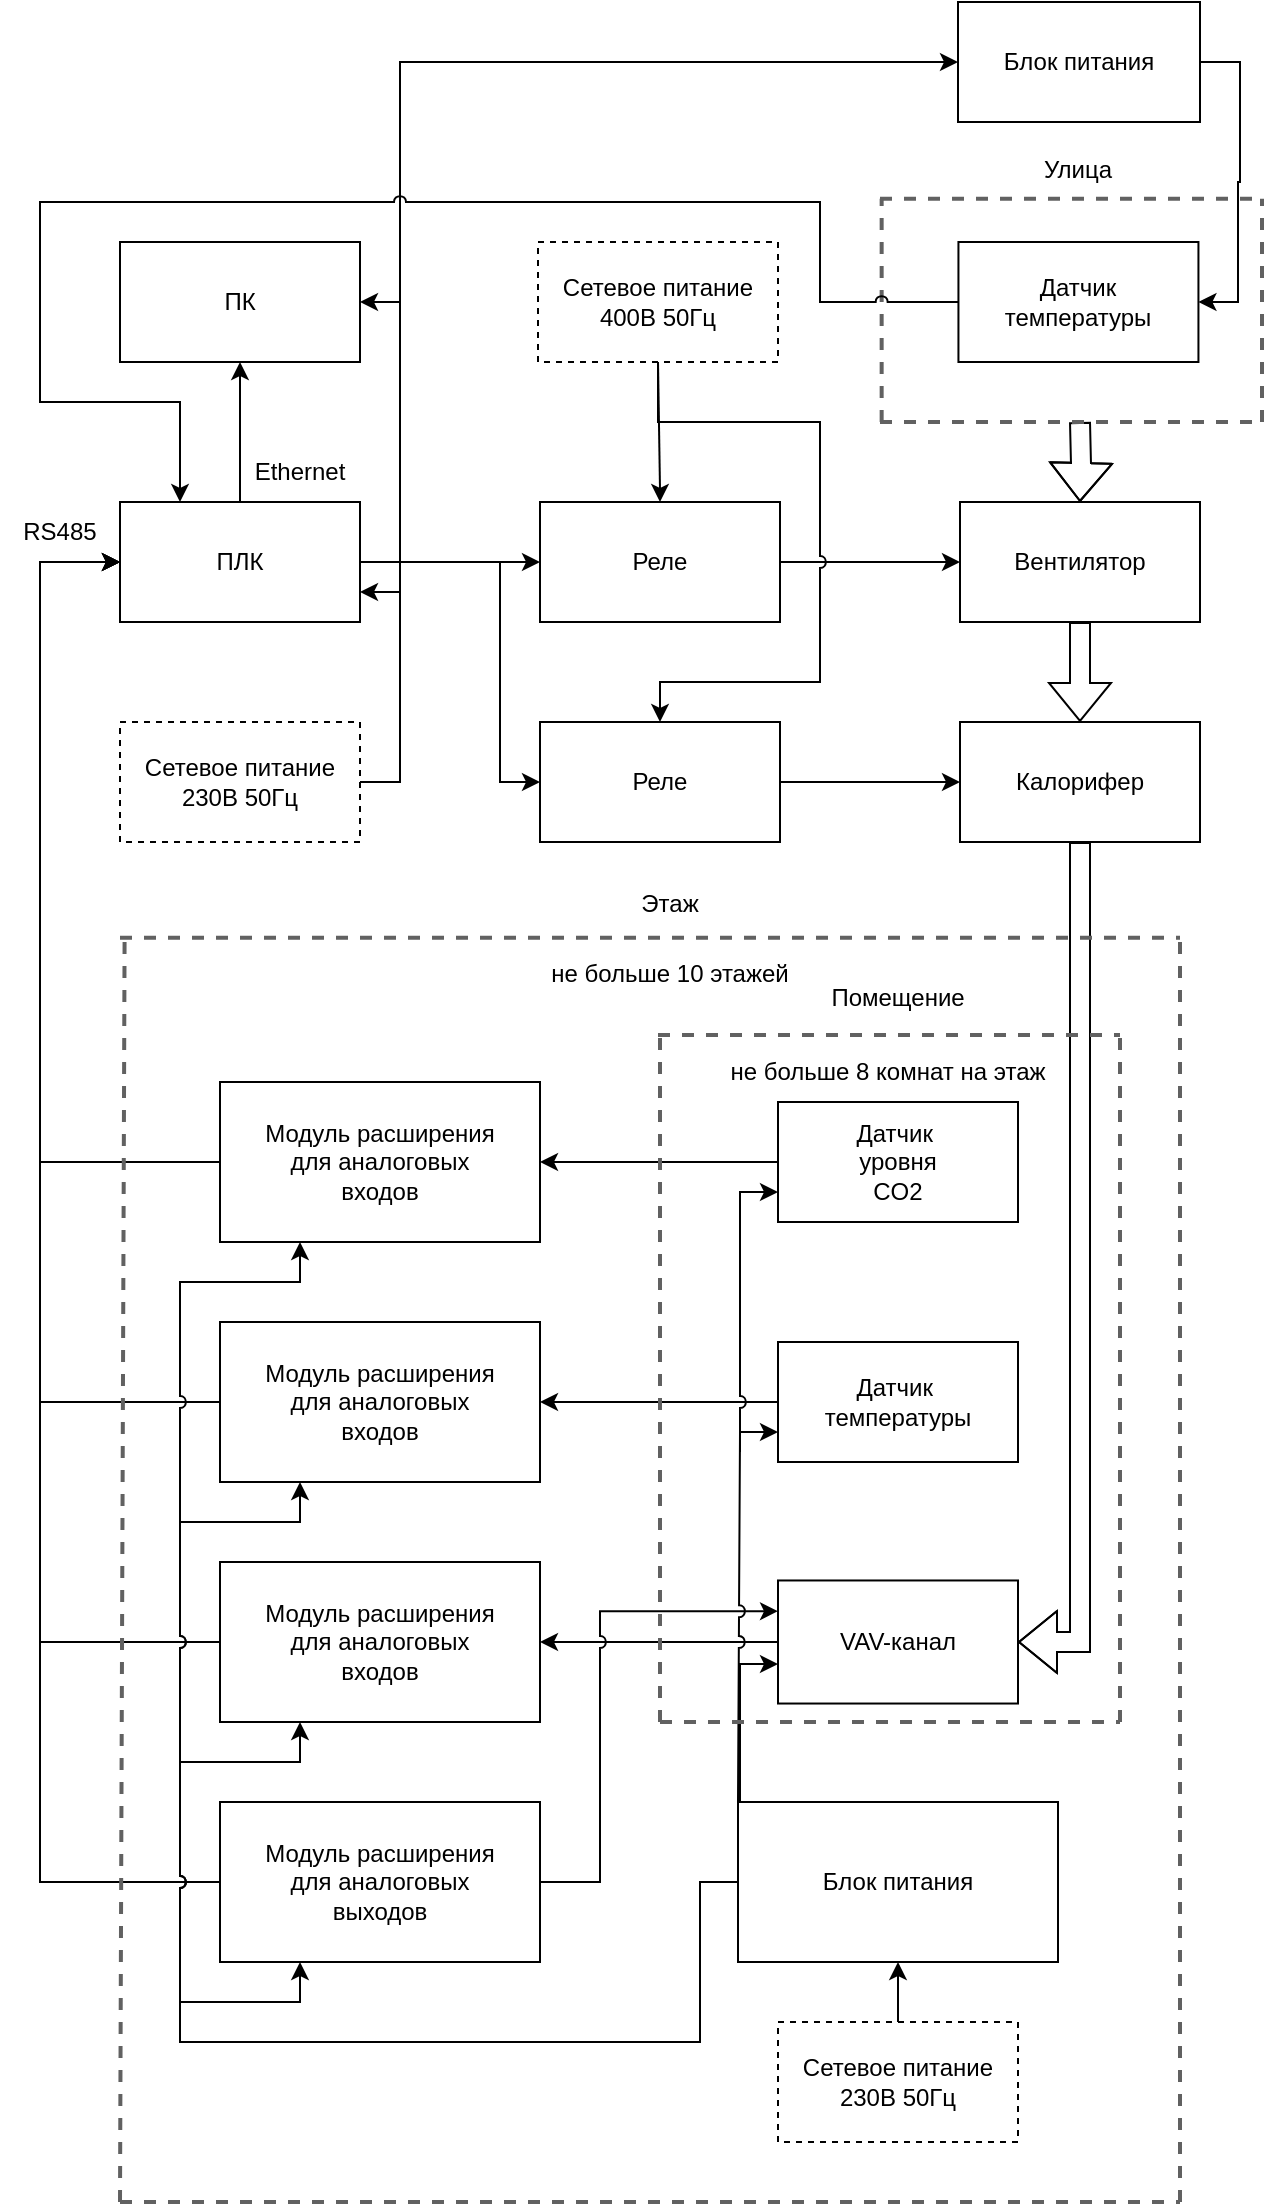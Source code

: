 <mxfile version="26.1.1">
  <diagram name="Страница — 1" id="VP7Cdhn4wz3GhxUYnORn">
    <mxGraphModel dx="1780" dy="1436" grid="1" gridSize="10" guides="1" tooltips="1" connect="1" arrows="1" fold="1" page="1" pageScale="1" pageWidth="827" pageHeight="1169" math="0" shadow="0">
      <root>
        <mxCell id="0" />
        <mxCell id="1" parent="0" />
        <mxCell id="D-MiapyKx8e1A0K96A5I-5" style="edgeStyle=orthogonalEdgeStyle;rounded=0;orthogonalLoop=1;jettySize=auto;html=1;entryX=0;entryY=0.5;entryDx=0;entryDy=0;" parent="1" source="D-MiapyKx8e1A0K96A5I-2" target="wtIJHFrVrS1dJIIdhqPp-2" edge="1">
          <mxGeometry relative="1" as="geometry" />
        </mxCell>
        <mxCell id="8Alac8ccCtyaOnOMJFxT-4" style="edgeStyle=orthogonalEdgeStyle;rounded=0;orthogonalLoop=1;jettySize=auto;html=1;entryX=1;entryY=0.5;entryDx=0;entryDy=0;movable=1;resizable=1;rotatable=1;deletable=1;editable=1;locked=0;connectable=1;" edge="1" parent="1" source="wtIJHFrVrS1dJIIdhqPp-31" target="8Alac8ccCtyaOnOMJFxT-1">
          <mxGeometry relative="1" as="geometry" />
        </mxCell>
        <mxCell id="8Alac8ccCtyaOnOMJFxT-3" style="edgeStyle=orthogonalEdgeStyle;rounded=0;orthogonalLoop=1;jettySize=auto;html=1;entryX=1;entryY=1;entryDx=0;entryDy=0;" edge="1" parent="1" source="8Alac8ccCtyaOnOMJFxT-1" target="wtIJHFrVrS1dJIIdhqPp-105">
          <mxGeometry relative="1" as="geometry">
            <Array as="points">
              <mxPoint x="945" y="854" />
              <mxPoint x="945" y="314" />
            </Array>
          </mxGeometry>
        </mxCell>
        <mxCell id="wtIJHFrVrS1dJIIdhqPp-122" style="edgeStyle=orthogonalEdgeStyle;rounded=0;orthogonalLoop=1;jettySize=auto;html=1;entryX=1;entryY=0.5;entryDx=0;entryDy=0;jumpStyle=none;" parent="1" source="wtIJHFrVrS1dJIIdhqPp-120" target="wtIJHFrVrS1dJIIdhqPp-113" edge="1">
          <mxGeometry relative="1" as="geometry">
            <Array as="points">
              <mxPoint x="1125" y="424" />
              <mxPoint x="1125" y="184" />
            </Array>
          </mxGeometry>
        </mxCell>
        <mxCell id="wtIJHFrVrS1dJIIdhqPp-102" style="edgeStyle=orthogonalEdgeStyle;rounded=0;orthogonalLoop=1;jettySize=auto;html=1;entryX=0;entryY=0.5;entryDx=0;entryDy=0;exitX=0;exitY=0.5;exitDx=0;exitDy=0;" parent="1" source="wtIJHFrVrS1dJIIdhqPp-35" target="wtIJHFrVrS1dJIIdhqPp-101" edge="1">
          <mxGeometry relative="1" as="geometry">
            <Array as="points">
              <mxPoint x="945" y="974" />
              <mxPoint x="945" y="314" />
            </Array>
          </mxGeometry>
        </mxCell>
        <mxCell id="wtIJHFrVrS1dJIIdhqPp-100" style="edgeStyle=orthogonalEdgeStyle;rounded=0;orthogonalLoop=1;jettySize=auto;html=1;entryX=1;entryY=0.5;entryDx=0;entryDy=0;shape=flexArrow;" parent="1" source="wtIJHFrVrS1dJIIdhqPp-1" target="wtIJHFrVrS1dJIIdhqPp-31" edge="1">
          <mxGeometry relative="1" as="geometry">
            <Array as="points">
              <mxPoint x="1465" y="854" />
            </Array>
          </mxGeometry>
        </mxCell>
        <mxCell id="wtIJHFrVrS1dJIIdhqPp-1" value="Калорифер" style="rounded=0;whiteSpace=wrap;html=1;" parent="1" vertex="1">
          <mxGeometry x="1405" y="394" width="120" height="60" as="geometry" />
        </mxCell>
        <mxCell id="wtIJHFrVrS1dJIIdhqPp-99" style="edgeStyle=orthogonalEdgeStyle;rounded=0;orthogonalLoop=1;jettySize=auto;html=1;entryX=0.5;entryY=0;entryDx=0;entryDy=0;shape=flexArrow;" parent="1" source="wtIJHFrVrS1dJIIdhqPp-2" target="wtIJHFrVrS1dJIIdhqPp-1" edge="1">
          <mxGeometry relative="1" as="geometry" />
        </mxCell>
        <mxCell id="wtIJHFrVrS1dJIIdhqPp-140" style="edgeStyle=orthogonalEdgeStyle;rounded=0;orthogonalLoop=1;jettySize=auto;html=1;shape=flexArrow;entryX=0.5;entryY=0;entryDx=0;entryDy=0;" parent="1" target="wtIJHFrVrS1dJIIdhqPp-2" edge="1">
          <mxGeometry relative="1" as="geometry">
            <Array as="points" />
            <mxPoint x="1465" y="244" as="sourcePoint" />
            <mxPoint x="1465" y="334" as="targetPoint" />
          </mxGeometry>
        </mxCell>
        <mxCell id="wtIJHFrVrS1dJIIdhqPp-2" value="Вентилятор" style="rounded=0;whiteSpace=wrap;html=1;" parent="1" vertex="1">
          <mxGeometry x="1405" y="284" width="120" height="60" as="geometry" />
        </mxCell>
        <mxCell id="wtIJHFrVrS1dJIIdhqPp-103" style="edgeStyle=orthogonalEdgeStyle;rounded=0;orthogonalLoop=1;jettySize=auto;html=1;entryX=0;entryY=0.5;entryDx=0;entryDy=0;" parent="1" source="wtIJHFrVrS1dJIIdhqPp-20" target="wtIJHFrVrS1dJIIdhqPp-101" edge="1">
          <mxGeometry relative="1" as="geometry">
            <Array as="points">
              <mxPoint x="945" y="734" />
              <mxPoint x="945" y="314" />
            </Array>
          </mxGeometry>
        </mxCell>
        <mxCell id="wtIJHFrVrS1dJIIdhqPp-104" style="edgeStyle=orthogonalEdgeStyle;rounded=0;orthogonalLoop=1;jettySize=auto;html=1;entryX=0;entryY=0.5;entryDx=0;entryDy=0;" parent="1" source="wtIJHFrVrS1dJIIdhqPp-21" target="wtIJHFrVrS1dJIIdhqPp-101" edge="1">
          <mxGeometry relative="1" as="geometry">
            <Array as="points">
              <mxPoint x="945" y="614" />
              <mxPoint x="945" y="314" />
            </Array>
          </mxGeometry>
        </mxCell>
        <mxCell id="wtIJHFrVrS1dJIIdhqPp-114" style="edgeStyle=orthogonalEdgeStyle;rounded=0;orthogonalLoop=1;jettySize=auto;html=1;entryX=0.5;entryY=1;entryDx=0;entryDy=0;" parent="1" source="wtIJHFrVrS1dJIIdhqPp-101" target="wtIJHFrVrS1dJIIdhqPp-113" edge="1">
          <mxGeometry relative="1" as="geometry">
            <Array as="points">
              <mxPoint x="1045" y="214" />
            </Array>
          </mxGeometry>
        </mxCell>
        <mxCell id="D-MiapyKx8e1A0K96A5I-11" style="edgeStyle=orthogonalEdgeStyle;rounded=0;orthogonalLoop=1;jettySize=auto;html=1;entryX=0;entryY=0.5;entryDx=0;entryDy=0;" parent="1" source="wtIJHFrVrS1dJIIdhqPp-101" target="D-MiapyKx8e1A0K96A5I-2" edge="1">
          <mxGeometry relative="1" as="geometry" />
        </mxCell>
        <mxCell id="D-MiapyKx8e1A0K96A5I-12" style="edgeStyle=orthogonalEdgeStyle;rounded=0;orthogonalLoop=1;jettySize=auto;html=1;entryX=0;entryY=0.5;entryDx=0;entryDy=0;" parent="1" source="wtIJHFrVrS1dJIIdhqPp-101" target="D-MiapyKx8e1A0K96A5I-3" edge="1">
          <mxGeometry relative="1" as="geometry">
            <Array as="points">
              <mxPoint x="1175" y="314" />
              <mxPoint x="1175" y="424" />
            </Array>
          </mxGeometry>
        </mxCell>
        <mxCell id="wtIJHFrVrS1dJIIdhqPp-101" value="ПЛК" style="rounded=0;whiteSpace=wrap;html=1;" parent="1" vertex="1">
          <mxGeometry x="985" y="284" width="120" height="60" as="geometry" />
        </mxCell>
        <mxCell id="wtIJHFrVrS1dJIIdhqPp-105" value="RS485" style="text;html=1;align=center;verticalAlign=middle;whiteSpace=wrap;rounded=0;" parent="1" vertex="1">
          <mxGeometry x="925" y="284" width="60" height="30" as="geometry" />
        </mxCell>
        <mxCell id="wtIJHFrVrS1dJIIdhqPp-113" value="ПК" style="rounded=0;whiteSpace=wrap;html=1;" parent="1" vertex="1">
          <mxGeometry x="985" y="154" width="120" height="60" as="geometry" />
        </mxCell>
        <mxCell id="wtIJHFrVrS1dJIIdhqPp-115" value="Ethernet" style="text;html=1;align=center;verticalAlign=middle;whiteSpace=wrap;rounded=0;" parent="1" vertex="1">
          <mxGeometry x="1045" y="254" width="60" height="30" as="geometry" />
        </mxCell>
        <mxCell id="wtIJHFrVrS1dJIIdhqPp-121" style="edgeStyle=orthogonalEdgeStyle;rounded=0;orthogonalLoop=1;jettySize=auto;html=1;entryX=1;entryY=0.75;entryDx=0;entryDy=0;" parent="1" source="wtIJHFrVrS1dJIIdhqPp-120" target="wtIJHFrVrS1dJIIdhqPp-101" edge="1">
          <mxGeometry relative="1" as="geometry">
            <Array as="points">
              <mxPoint x="1125" y="424" />
              <mxPoint x="1125" y="329" />
            </Array>
          </mxGeometry>
        </mxCell>
        <mxCell id="8Alac8ccCtyaOnOMJFxT-11" style="edgeStyle=orthogonalEdgeStyle;rounded=0;orthogonalLoop=1;jettySize=auto;html=1;entryX=0;entryY=0.5;entryDx=0;entryDy=0;" edge="1" parent="1" source="wtIJHFrVrS1dJIIdhqPp-120" target="8Alac8ccCtyaOnOMJFxT-9">
          <mxGeometry relative="1" as="geometry">
            <Array as="points">
              <mxPoint x="1125" y="424" />
              <mxPoint x="1125" y="64" />
            </Array>
          </mxGeometry>
        </mxCell>
        <mxCell id="wtIJHFrVrS1dJIIdhqPp-120" value="Сетевое питание&lt;div&gt;230В 50Гц&lt;/div&gt;" style="rounded=0;whiteSpace=wrap;html=1;dashed=1;" parent="1" vertex="1">
          <mxGeometry x="985" y="394" width="120" height="60" as="geometry" />
        </mxCell>
        <mxCell id="wtIJHFrVrS1dJIIdhqPp-134" value="" style="group" parent="1" vertex="1" connectable="0">
          <mxGeometry x="1365" y="124" width="191" height="120" as="geometry" />
        </mxCell>
        <mxCell id="wtIJHFrVrS1dJIIdhqPp-135" value="" style="endArrow=none;dashed=1;html=1;strokeWidth=2;rounded=0;strokeColor=#616161;jumpSize=0;jumpStyle=none;endSize=3;startSize=3;" parent="wtIJHFrVrS1dJIIdhqPp-134" edge="1">
          <mxGeometry width="50" height="50" relative="1" as="geometry">
            <mxPoint y="8.372" as="sourcePoint" />
            <mxPoint x="191" y="8.372" as="targetPoint" />
          </mxGeometry>
        </mxCell>
        <mxCell id="wtIJHFrVrS1dJIIdhqPp-136" value="" style="endArrow=none;dashed=1;html=1;strokeWidth=2;rounded=0;strokeColor=#616161;jumpSize=0;jumpStyle=none;endSize=3;startSize=3;" parent="wtIJHFrVrS1dJIIdhqPp-134" edge="1">
          <mxGeometry width="50" height="50" relative="1" as="geometry">
            <mxPoint y="120" as="sourcePoint" />
            <mxPoint x="191" y="120" as="targetPoint" />
          </mxGeometry>
        </mxCell>
        <mxCell id="wtIJHFrVrS1dJIIdhqPp-137" value="" style="endArrow=none;dashed=1;html=1;strokeWidth=2;rounded=0;strokeColor=#616161;jumpSize=0;jumpStyle=none;endSize=3;startSize=3;" parent="wtIJHFrVrS1dJIIdhqPp-134" edge="1">
          <mxGeometry width="50" height="50" relative="1" as="geometry">
            <mxPoint x="191" y="120" as="sourcePoint" />
            <mxPoint x="191" y="8.372" as="targetPoint" />
          </mxGeometry>
        </mxCell>
        <mxCell id="wtIJHFrVrS1dJIIdhqPp-138" value="" style="endArrow=none;dashed=1;html=1;strokeWidth=2;rounded=0;strokeColor=#616161;jumpSize=0;jumpStyle=none;endSize=3;startSize=3;" parent="wtIJHFrVrS1dJIIdhqPp-134" edge="1">
          <mxGeometry width="50" height="50" relative="1" as="geometry">
            <mxPoint x="0.827" y="120" as="sourcePoint" />
            <mxPoint x="0.827" y="8.372" as="targetPoint" />
          </mxGeometry>
        </mxCell>
        <mxCell id="wtIJHFrVrS1dJIIdhqPp-139" value="Улица" style="text;html=1;align=center;verticalAlign=middle;whiteSpace=wrap;rounded=0;" parent="wtIJHFrVrS1dJIIdhqPp-134" vertex="1">
          <mxGeometry x="74.42" y="-20" width="49.61" height="28.37" as="geometry" />
        </mxCell>
        <mxCell id="wtIJHFrVrS1dJIIdhqPp-126" value="Датчик&lt;div&gt;температуры&lt;/div&gt;" style="rounded=0;whiteSpace=wrap;html=1;" parent="wtIJHFrVrS1dJIIdhqPp-134" vertex="1">
          <mxGeometry x="39.22" y="30" width="120" height="60" as="geometry" />
        </mxCell>
        <mxCell id="wtIJHFrVrS1dJIIdhqPp-141" style="edgeStyle=orthogonalEdgeStyle;rounded=0;orthogonalLoop=1;jettySize=auto;html=1;entryX=0.25;entryY=0;entryDx=0;entryDy=0;jumpStyle=arc;exitX=0;exitY=0.5;exitDx=0;exitDy=0;" parent="1" source="wtIJHFrVrS1dJIIdhqPp-126" target="wtIJHFrVrS1dJIIdhqPp-101" edge="1">
          <mxGeometry relative="1" as="geometry">
            <Array as="points">
              <mxPoint x="1335" y="184" />
              <mxPoint x="1335" y="134" />
              <mxPoint x="945" y="134" />
              <mxPoint x="945" y="234" />
              <mxPoint x="1015" y="234" />
            </Array>
            <mxPoint x="1314" y="134" as="sourcePoint" />
          </mxGeometry>
        </mxCell>
        <mxCell id="D-MiapyKx8e1A0K96A5I-6" style="edgeStyle=orthogonalEdgeStyle;rounded=0;orthogonalLoop=1;jettySize=auto;html=1;entryX=0.5;entryY=0;entryDx=0;entryDy=0;jumpStyle=arc;" parent="1" source="wtIJHFrVrS1dJIIdhqPp-144" target="D-MiapyKx8e1A0K96A5I-2" edge="1">
          <mxGeometry relative="1" as="geometry" />
        </mxCell>
        <mxCell id="D-MiapyKx8e1A0K96A5I-7" style="edgeStyle=orthogonalEdgeStyle;rounded=0;orthogonalLoop=1;jettySize=auto;html=1;entryX=0.5;entryY=0;entryDx=0;entryDy=0;jumpStyle=arc;" parent="1" source="wtIJHFrVrS1dJIIdhqPp-144" target="D-MiapyKx8e1A0K96A5I-3" edge="1">
          <mxGeometry relative="1" as="geometry">
            <Array as="points">
              <mxPoint x="1254" y="244" />
              <mxPoint x="1335" y="244" />
              <mxPoint x="1335" y="374" />
              <mxPoint x="1255" y="374" />
            </Array>
          </mxGeometry>
        </mxCell>
        <mxCell id="wtIJHFrVrS1dJIIdhqPp-144" value="Сетевое питание&lt;div&gt;400В 50Гц&lt;/div&gt;" style="rounded=0;whiteSpace=wrap;html=1;dashed=1;" parent="1" vertex="1">
          <mxGeometry x="1194" y="154" width="120" height="60" as="geometry" />
        </mxCell>
        <mxCell id="D-MiapyKx8e1A0K96A5I-2" value="Реле" style="rounded=0;whiteSpace=wrap;html=1;" parent="1" vertex="1">
          <mxGeometry x="1195" y="284" width="120" height="60" as="geometry" />
        </mxCell>
        <mxCell id="D-MiapyKx8e1A0K96A5I-4" style="edgeStyle=orthogonalEdgeStyle;rounded=0;orthogonalLoop=1;jettySize=auto;html=1;entryX=0;entryY=0.5;entryDx=0;entryDy=0;" parent="1" source="D-MiapyKx8e1A0K96A5I-3" target="wtIJHFrVrS1dJIIdhqPp-1" edge="1">
          <mxGeometry relative="1" as="geometry" />
        </mxCell>
        <mxCell id="D-MiapyKx8e1A0K96A5I-3" value="Реле" style="rounded=0;whiteSpace=wrap;html=1;" parent="1" vertex="1">
          <mxGeometry x="1195" y="394" width="120" height="60" as="geometry" />
        </mxCell>
        <mxCell id="wtIJHFrVrS1dJIIdhqPp-40" style="edgeStyle=orthogonalEdgeStyle;rounded=0;orthogonalLoop=1;jettySize=auto;html=1;exitX=0;exitY=0.5;exitDx=0;exitDy=0;entryX=1;entryY=0.5;entryDx=0;entryDy=0;elbow=vertical;movable=1;resizable=1;rotatable=1;deletable=1;editable=1;locked=0;connectable=1;" parent="1" source="wtIJHFrVrS1dJIIdhqPp-29" target="wtIJHFrVrS1dJIIdhqPp-20" edge="1">
          <mxGeometry relative="1" as="geometry">
            <mxPoint x="1205" y="764" as="targetPoint" />
          </mxGeometry>
        </mxCell>
        <mxCell id="wtIJHFrVrS1dJIIdhqPp-20" value="Модуль расширения&lt;div&gt;для аналоговых&lt;/div&gt;&lt;div&gt;входов&lt;/div&gt;" style="rounded=0;whiteSpace=wrap;html=1;container=0;movable=1;resizable=1;rotatable=1;deletable=1;editable=1;locked=0;connectable=1;" parent="1" vertex="1">
          <mxGeometry x="1035" y="694" width="160" height="80" as="geometry" />
        </mxCell>
        <mxCell id="wtIJHFrVrS1dJIIdhqPp-39" style="edgeStyle=orthogonalEdgeStyle;rounded=0;orthogonalLoop=1;jettySize=auto;html=1;exitX=0;exitY=0.5;exitDx=0;exitDy=0;entryX=1;entryY=0.5;entryDx=0;entryDy=0;movable=1;resizable=1;rotatable=1;deletable=1;editable=1;locked=0;connectable=1;" parent="1" source="wtIJHFrVrS1dJIIdhqPp-30" target="wtIJHFrVrS1dJIIdhqPp-21" edge="1">
          <mxGeometry relative="1" as="geometry">
            <mxPoint x="1195" y="654" as="targetPoint" />
          </mxGeometry>
        </mxCell>
        <mxCell id="wtIJHFrVrS1dJIIdhqPp-21" value="Модуль расширения&lt;div&gt;для аналоговых&lt;/div&gt;&lt;div&gt;входов&lt;/div&gt;" style="rounded=0;whiteSpace=wrap;html=1;container=0;movable=1;resizable=1;rotatable=1;deletable=1;editable=1;locked=0;connectable=1;" parent="1" vertex="1">
          <mxGeometry x="1035" y="574" width="160" height="80" as="geometry" />
        </mxCell>
        <mxCell id="wtIJHFrVrS1dJIIdhqPp-29" value="Датчик&amp;nbsp;&lt;div&gt;температуры&lt;/div&gt;" style="rounded=0;whiteSpace=wrap;html=1;container=0;movable=1;resizable=1;rotatable=1;deletable=1;editable=1;locked=0;connectable=1;" parent="1" vertex="1">
          <mxGeometry x="1314" y="704" width="120" height="60" as="geometry" />
        </mxCell>
        <mxCell id="wtIJHFrVrS1dJIIdhqPp-30" value="Датчик&amp;nbsp;&lt;div&gt;уровня&lt;/div&gt;&lt;div&gt;CO2&lt;/div&gt;" style="rounded=0;whiteSpace=wrap;html=1;container=0;movable=1;resizable=1;rotatable=1;deletable=1;editable=1;locked=0;connectable=1;" parent="1" vertex="1">
          <mxGeometry x="1314" y="584" width="120" height="60" as="geometry" />
        </mxCell>
        <mxCell id="wtIJHFrVrS1dJIIdhqPp-73" value="" style="endArrow=classic;html=1;rounded=0;edgeStyle=orthogonalEdgeStyle;entryX=0;entryY=0.75;entryDx=0;entryDy=0;jumpStyle=arc;movable=1;resizable=1;rotatable=1;deletable=1;editable=1;locked=0;connectable=1;" parent="1" target="wtIJHFrVrS1dJIIdhqPp-30" edge="1">
          <mxGeometry relative="1" as="geometry">
            <mxPoint x="1295" y="758.97" as="sourcePoint" />
            <mxPoint x="1275" y="634.97" as="targetPoint" />
            <Array as="points">
              <mxPoint x="1295" y="629" />
            </Array>
          </mxGeometry>
        </mxCell>
        <mxCell id="wtIJHFrVrS1dJIIdhqPp-77" style="edgeStyle=orthogonalEdgeStyle;rounded=0;orthogonalLoop=1;jettySize=auto;html=1;entryX=0.25;entryY=1;entryDx=0;entryDy=0;jumpStyle=arc;exitX=0;exitY=0.5;exitDx=0;exitDy=0;movable=1;resizable=1;rotatable=1;deletable=1;editable=1;locked=0;connectable=1;" parent="1" source="wtIJHFrVrS1dJIIdhqPp-49" target="wtIJHFrVrS1dJIIdhqPp-20" edge="1">
          <mxGeometry relative="1" as="geometry">
            <Array as="points">
              <mxPoint x="1275" y="974" />
              <mxPoint x="1275" y="1054" />
              <mxPoint x="1015" y="1054" />
              <mxPoint x="1015" y="794" />
              <mxPoint x="1075" y="794" />
            </Array>
          </mxGeometry>
        </mxCell>
        <mxCell id="wtIJHFrVrS1dJIIdhqPp-78" style="edgeStyle=orthogonalEdgeStyle;rounded=0;orthogonalLoop=1;jettySize=auto;html=1;entryX=0.25;entryY=1;entryDx=0;entryDy=0;jumpStyle=arc;exitX=0;exitY=0.5;exitDx=0;exitDy=0;movable=1;resizable=1;rotatable=1;deletable=1;editable=1;locked=0;connectable=1;" parent="1" source="wtIJHFrVrS1dJIIdhqPp-49" target="wtIJHFrVrS1dJIIdhqPp-21" edge="1">
          <mxGeometry relative="1" as="geometry">
            <Array as="points">
              <mxPoint x="1275" y="974" />
              <mxPoint x="1275" y="1054" />
              <mxPoint x="1015" y="1054" />
              <mxPoint x="1015" y="674" />
              <mxPoint x="1075" y="674" />
            </Array>
          </mxGeometry>
        </mxCell>
        <mxCell id="wtIJHFrVrS1dJIIdhqPp-87" value="" style="endArrow=none;dashed=1;html=1;strokeWidth=2;rounded=0;strokeColor=#616161;jumpSize=0;jumpStyle=none;endSize=3;startSize=3;movable=1;resizable=1;rotatable=1;deletable=1;editable=1;locked=0;connectable=1;" parent="1" edge="1">
          <mxGeometry width="50" height="50" relative="1" as="geometry">
            <mxPoint x="985" y="501.907" as="sourcePoint" />
            <mxPoint x="1515" y="501.907" as="targetPoint" />
          </mxGeometry>
        </mxCell>
        <mxCell id="wtIJHFrVrS1dJIIdhqPp-88" value="" style="endArrow=none;dashed=1;html=1;strokeWidth=2;rounded=0;strokeColor=#616161;jumpSize=0;jumpStyle=none;endSize=3;startSize=3;movable=1;resizable=1;rotatable=1;deletable=1;editable=1;locked=0;connectable=1;" parent="1" edge="1">
          <mxGeometry width="50" height="50" relative="1" as="geometry">
            <mxPoint x="985" y="1134" as="sourcePoint" />
            <mxPoint x="1515" y="1134" as="targetPoint" />
          </mxGeometry>
        </mxCell>
        <mxCell id="wtIJHFrVrS1dJIIdhqPp-89" value="" style="endArrow=none;dashed=1;html=1;strokeWidth=2;rounded=0;strokeColor=#616161;jumpSize=0;jumpStyle=none;endSize=3;startSize=3;movable=1;resizable=1;rotatable=1;deletable=1;editable=1;locked=0;connectable=1;" parent="1" edge="1">
          <mxGeometry width="50" height="50" relative="1" as="geometry">
            <mxPoint x="1515" y="1134" as="sourcePoint" />
            <mxPoint x="1515" y="501.907" as="targetPoint" />
          </mxGeometry>
        </mxCell>
        <mxCell id="wtIJHFrVrS1dJIIdhqPp-90" value="" style="endArrow=none;dashed=1;html=1;strokeWidth=2;rounded=0;strokeColor=#616161;jumpSize=0;jumpStyle=none;endSize=3;startSize=3;movable=1;resizable=1;rotatable=1;deletable=1;editable=1;locked=0;connectable=1;" parent="1" edge="1">
          <mxGeometry width="50" height="50" relative="1" as="geometry">
            <mxPoint x="985" y="1134" as="sourcePoint" />
            <mxPoint x="987.294" y="501.907" as="targetPoint" />
          </mxGeometry>
        </mxCell>
        <mxCell id="wtIJHFrVrS1dJIIdhqPp-91" value="Этаж" style="text;html=1;align=center;verticalAlign=middle;whiteSpace=wrap;rounded=0;movable=1;resizable=1;rotatable=1;deletable=1;editable=1;locked=0;connectable=1;" parent="1" vertex="1">
          <mxGeometry x="1191.49" y="467.714" width="137.66" height="34.196" as="geometry" />
        </mxCell>
        <mxCell id="wtIJHFrVrS1dJIIdhqPp-143" value="не больше 10 этажей" style="text;html=1;align=center;verticalAlign=middle;whiteSpace=wrap;rounded=0;movable=1;resizable=1;rotatable=1;deletable=1;editable=1;locked=0;connectable=1;" parent="1" vertex="1">
          <mxGeometry x="1145.32" y="501.91" width="230" height="35.571" as="geometry" />
        </mxCell>
        <mxCell id="8Alac8ccCtyaOnOMJFxT-2" style="edgeStyle=orthogonalEdgeStyle;rounded=0;orthogonalLoop=1;jettySize=auto;html=1;entryX=0.25;entryY=1;entryDx=0;entryDy=0;jumpStyle=arc;movable=1;resizable=1;rotatable=1;deletable=1;editable=1;locked=0;connectable=1;" edge="1" parent="1" source="wtIJHFrVrS1dJIIdhqPp-49" target="8Alac8ccCtyaOnOMJFxT-1">
          <mxGeometry relative="1" as="geometry">
            <Array as="points">
              <mxPoint x="1275" y="974" />
              <mxPoint x="1275" y="1054" />
              <mxPoint x="1015" y="1054" />
              <mxPoint x="1015" y="914" />
              <mxPoint x="1075" y="914" />
            </Array>
          </mxGeometry>
        </mxCell>
        <mxCell id="wtIJHFrVrS1dJIIdhqPp-75" style="edgeStyle=orthogonalEdgeStyle;rounded=0;orthogonalLoop=1;jettySize=auto;html=1;entryX=0.5;entryY=1;entryDx=0;entryDy=0;movable=1;resizable=1;rotatable=1;deletable=1;editable=1;locked=0;connectable=1;" parent="1" source="wtIJHFrVrS1dJIIdhqPp-74" target="wtIJHFrVrS1dJIIdhqPp-49" edge="1">
          <mxGeometry relative="1" as="geometry" />
        </mxCell>
        <mxCell id="wtIJHFrVrS1dJIIdhqPp-74" value="Сетевое питание&lt;div&gt;230В 50Гц&lt;/div&gt;" style="rounded=0;whiteSpace=wrap;html=1;dashed=1;movable=1;resizable=1;rotatable=1;deletable=1;editable=1;locked=0;connectable=1;" parent="1" vertex="1">
          <mxGeometry x="1314" y="1044" width="120" height="60" as="geometry" />
        </mxCell>
        <mxCell id="wtIJHFrVrS1dJIIdhqPp-35" value="Модуль расширения&lt;div&gt;для аналоговых&lt;/div&gt;&lt;div&gt;выходов&lt;/div&gt;" style="rounded=0;whiteSpace=wrap;html=1;container=0;movable=1;resizable=1;rotatable=1;deletable=1;editable=1;locked=0;connectable=1;" parent="1" vertex="1">
          <mxGeometry x="1035" y="934" width="160" height="80" as="geometry" />
        </mxCell>
        <mxCell id="wtIJHFrVrS1dJIIdhqPp-76" style="edgeStyle=orthogonalEdgeStyle;rounded=0;orthogonalLoop=1;jettySize=auto;html=1;entryX=0.25;entryY=1;entryDx=0;entryDy=0;exitX=0;exitY=0.5;exitDx=0;exitDy=0;movable=1;resizable=1;rotatable=1;deletable=1;editable=1;locked=0;connectable=1;" parent="1" source="wtIJHFrVrS1dJIIdhqPp-49" target="wtIJHFrVrS1dJIIdhqPp-35" edge="1">
          <mxGeometry relative="1" as="geometry">
            <mxPoint x="1015" y="914" as="targetPoint" />
            <Array as="points">
              <mxPoint x="1275" y="974" />
              <mxPoint x="1275" y="1054" />
              <mxPoint x="1015" y="1054" />
              <mxPoint x="1015" y="1034" />
              <mxPoint x="1075" y="1034" />
            </Array>
          </mxGeometry>
        </mxCell>
        <mxCell id="8Alac8ccCtyaOnOMJFxT-1" value="Модуль расширения&lt;div&gt;для аналоговых&lt;/div&gt;&lt;div&gt;входов&lt;/div&gt;" style="rounded=0;whiteSpace=wrap;html=1;container=0;movable=1;resizable=1;rotatable=1;deletable=1;editable=1;locked=0;connectable=1;" vertex="1" parent="1">
          <mxGeometry x="1035" y="814" width="160" height="80" as="geometry" />
        </mxCell>
        <mxCell id="wtIJHFrVrS1dJIIdhqPp-79" value="" style="endArrow=none;dashed=1;html=1;strokeWidth=2;rounded=0;strokeColor=#616161;jumpSize=0;jumpStyle=none;endSize=3;startSize=3;movable=1;resizable=1;rotatable=1;deletable=1;editable=1;locked=0;connectable=1;" parent="1" edge="1">
          <mxGeometry width="50" height="50" relative="1" as="geometry">
            <mxPoint x="1254" y="550.479" as="sourcePoint" />
            <mxPoint x="1485" y="550.479" as="targetPoint" />
          </mxGeometry>
        </mxCell>
        <mxCell id="wtIJHFrVrS1dJIIdhqPp-82" value="" style="endArrow=none;dashed=1;html=1;strokeWidth=2;rounded=0;strokeColor=#616161;jumpSize=0;jumpStyle=none;endSize=3;startSize=3;movable=1;resizable=1;rotatable=1;deletable=1;editable=1;locked=0;connectable=1;" parent="1" edge="1">
          <mxGeometry width="50" height="50" relative="1" as="geometry">
            <mxPoint x="1485" y="894" as="sourcePoint" />
            <mxPoint x="1485" y="550.479" as="targetPoint" />
          </mxGeometry>
        </mxCell>
        <mxCell id="wtIJHFrVrS1dJIIdhqPp-84" value="Помещение" style="text;html=1;align=center;verticalAlign=middle;whiteSpace=wrap;rounded=0;movable=1;resizable=1;rotatable=1;deletable=1;editable=1;locked=0;connectable=1;" parent="1" vertex="1">
          <mxGeometry x="1344" y="514" width="60" height="36.479" as="geometry" />
        </mxCell>
        <mxCell id="wtIJHFrVrS1dJIIdhqPp-142" value="не больше 8 комнат на этаж" style="text;html=1;align=center;verticalAlign=middle;whiteSpace=wrap;rounded=0;movable=1;resizable=1;rotatable=1;deletable=1;editable=1;locked=0;connectable=1;" parent="1" vertex="1">
          <mxGeometry x="1254" y="550.479" width="230" height="36.479" as="geometry" />
        </mxCell>
        <mxCell id="wtIJHFrVrS1dJIIdhqPp-31" value="VAV-канал" style="rounded=0;whiteSpace=wrap;html=1;container=0;movable=1;resizable=1;rotatable=1;deletable=1;editable=1;locked=0;connectable=1;" parent="1" vertex="1">
          <mxGeometry x="1314" y="823.234" width="120" height="61.53" as="geometry" />
        </mxCell>
        <mxCell id="8Alac8ccCtyaOnOMJFxT-8" style="edgeStyle=orthogonalEdgeStyle;rounded=0;orthogonalLoop=1;jettySize=auto;html=1;jumpStyle=arc;" edge="1" parent="1" source="wtIJHFrVrS1dJIIdhqPp-49">
          <mxGeometry relative="1" as="geometry">
            <mxPoint x="1314" y="865" as="targetPoint" />
            <Array as="points">
              <mxPoint x="1295" y="865" />
            </Array>
          </mxGeometry>
        </mxCell>
        <mxCell id="wtIJHFrVrS1dJIIdhqPp-49" value="Блок питания" style="rounded=0;whiteSpace=wrap;html=1;container=0;movable=1;resizable=1;rotatable=1;deletable=1;editable=1;locked=0;connectable=1;" parent="1" vertex="1">
          <mxGeometry x="1294" y="934" width="160" height="80" as="geometry" />
        </mxCell>
        <mxCell id="wtIJHFrVrS1dJIIdhqPp-41" style="edgeStyle=orthogonalEdgeStyle;rounded=0;orthogonalLoop=1;jettySize=auto;html=1;entryX=0;entryY=0.25;entryDx=0;entryDy=0;movable=1;resizable=1;rotatable=1;deletable=1;editable=1;locked=0;connectable=1;jumpStyle=arc;" parent="1" source="wtIJHFrVrS1dJIIdhqPp-35" target="wtIJHFrVrS1dJIIdhqPp-31" edge="1">
          <mxGeometry relative="1" as="geometry">
            <Array as="points">
              <mxPoint x="1225" y="974" />
              <mxPoint x="1225" y="839" />
            </Array>
          </mxGeometry>
        </mxCell>
        <mxCell id="wtIJHFrVrS1dJIIdhqPp-83" value="" style="endArrow=none;dashed=1;html=1;strokeWidth=2;rounded=0;strokeColor=#616161;jumpSize=0;jumpStyle=none;endSize=3;startSize=3;movable=1;resizable=1;rotatable=1;deletable=1;editable=1;locked=0;connectable=1;" parent="1" edge="1">
          <mxGeometry width="50" height="50" relative="1" as="geometry">
            <mxPoint x="1255" y="894" as="sourcePoint" />
            <mxPoint x="1255" y="550.479" as="targetPoint" />
          </mxGeometry>
        </mxCell>
        <mxCell id="wtIJHFrVrS1dJIIdhqPp-72" value="" style="endArrow=classic;html=1;rounded=0;edgeStyle=orthogonalEdgeStyle;entryX=0;entryY=0.75;entryDx=0;entryDy=0;jumpStyle=arc;movable=1;resizable=1;rotatable=1;deletable=1;editable=1;locked=0;connectable=1;exitX=0;exitY=0;exitDx=0;exitDy=0;" parent="1" target="wtIJHFrVrS1dJIIdhqPp-29" edge="1" source="wtIJHFrVrS1dJIIdhqPp-49">
          <mxGeometry relative="1" as="geometry">
            <mxPoint x="1295" y="873.97" as="sourcePoint" />
            <mxPoint x="1275" y="749.97" as="targetPoint" />
            <Array as="points">
              <mxPoint x="1295" y="934" />
              <mxPoint x="1295" y="749" />
            </Array>
          </mxGeometry>
        </mxCell>
        <mxCell id="wtIJHFrVrS1dJIIdhqPp-81" value="" style="endArrow=none;dashed=1;html=1;strokeWidth=2;rounded=0;strokeColor=#616161;jumpSize=0;jumpStyle=none;endSize=3;startSize=3;movable=1;resizable=1;rotatable=1;deletable=1;editable=1;locked=0;connectable=1;" parent="1" edge="1">
          <mxGeometry width="50" height="50" relative="1" as="geometry">
            <mxPoint x="1255" y="894" as="sourcePoint" />
            <mxPoint x="1485" y="894" as="targetPoint" />
          </mxGeometry>
        </mxCell>
        <mxCell id="8Alac8ccCtyaOnOMJFxT-10" style="edgeStyle=orthogonalEdgeStyle;rounded=0;orthogonalLoop=1;jettySize=auto;html=1;entryX=1;entryY=0.5;entryDx=0;entryDy=0;" edge="1" parent="1" source="8Alac8ccCtyaOnOMJFxT-9" target="wtIJHFrVrS1dJIIdhqPp-126">
          <mxGeometry relative="1" as="geometry">
            <Array as="points">
              <mxPoint x="1545" y="64" />
              <mxPoint x="1545" y="124" />
              <mxPoint x="1544" y="124" />
              <mxPoint x="1544" y="184" />
            </Array>
          </mxGeometry>
        </mxCell>
        <mxCell id="8Alac8ccCtyaOnOMJFxT-9" value="Блок питания" style="rounded=0;whiteSpace=wrap;html=1;container=0;movable=1;resizable=1;rotatable=1;deletable=1;editable=1;locked=0;connectable=1;" vertex="1" parent="1">
          <mxGeometry x="1404" y="34" width="121" height="60" as="geometry" />
        </mxCell>
      </root>
    </mxGraphModel>
  </diagram>
</mxfile>
